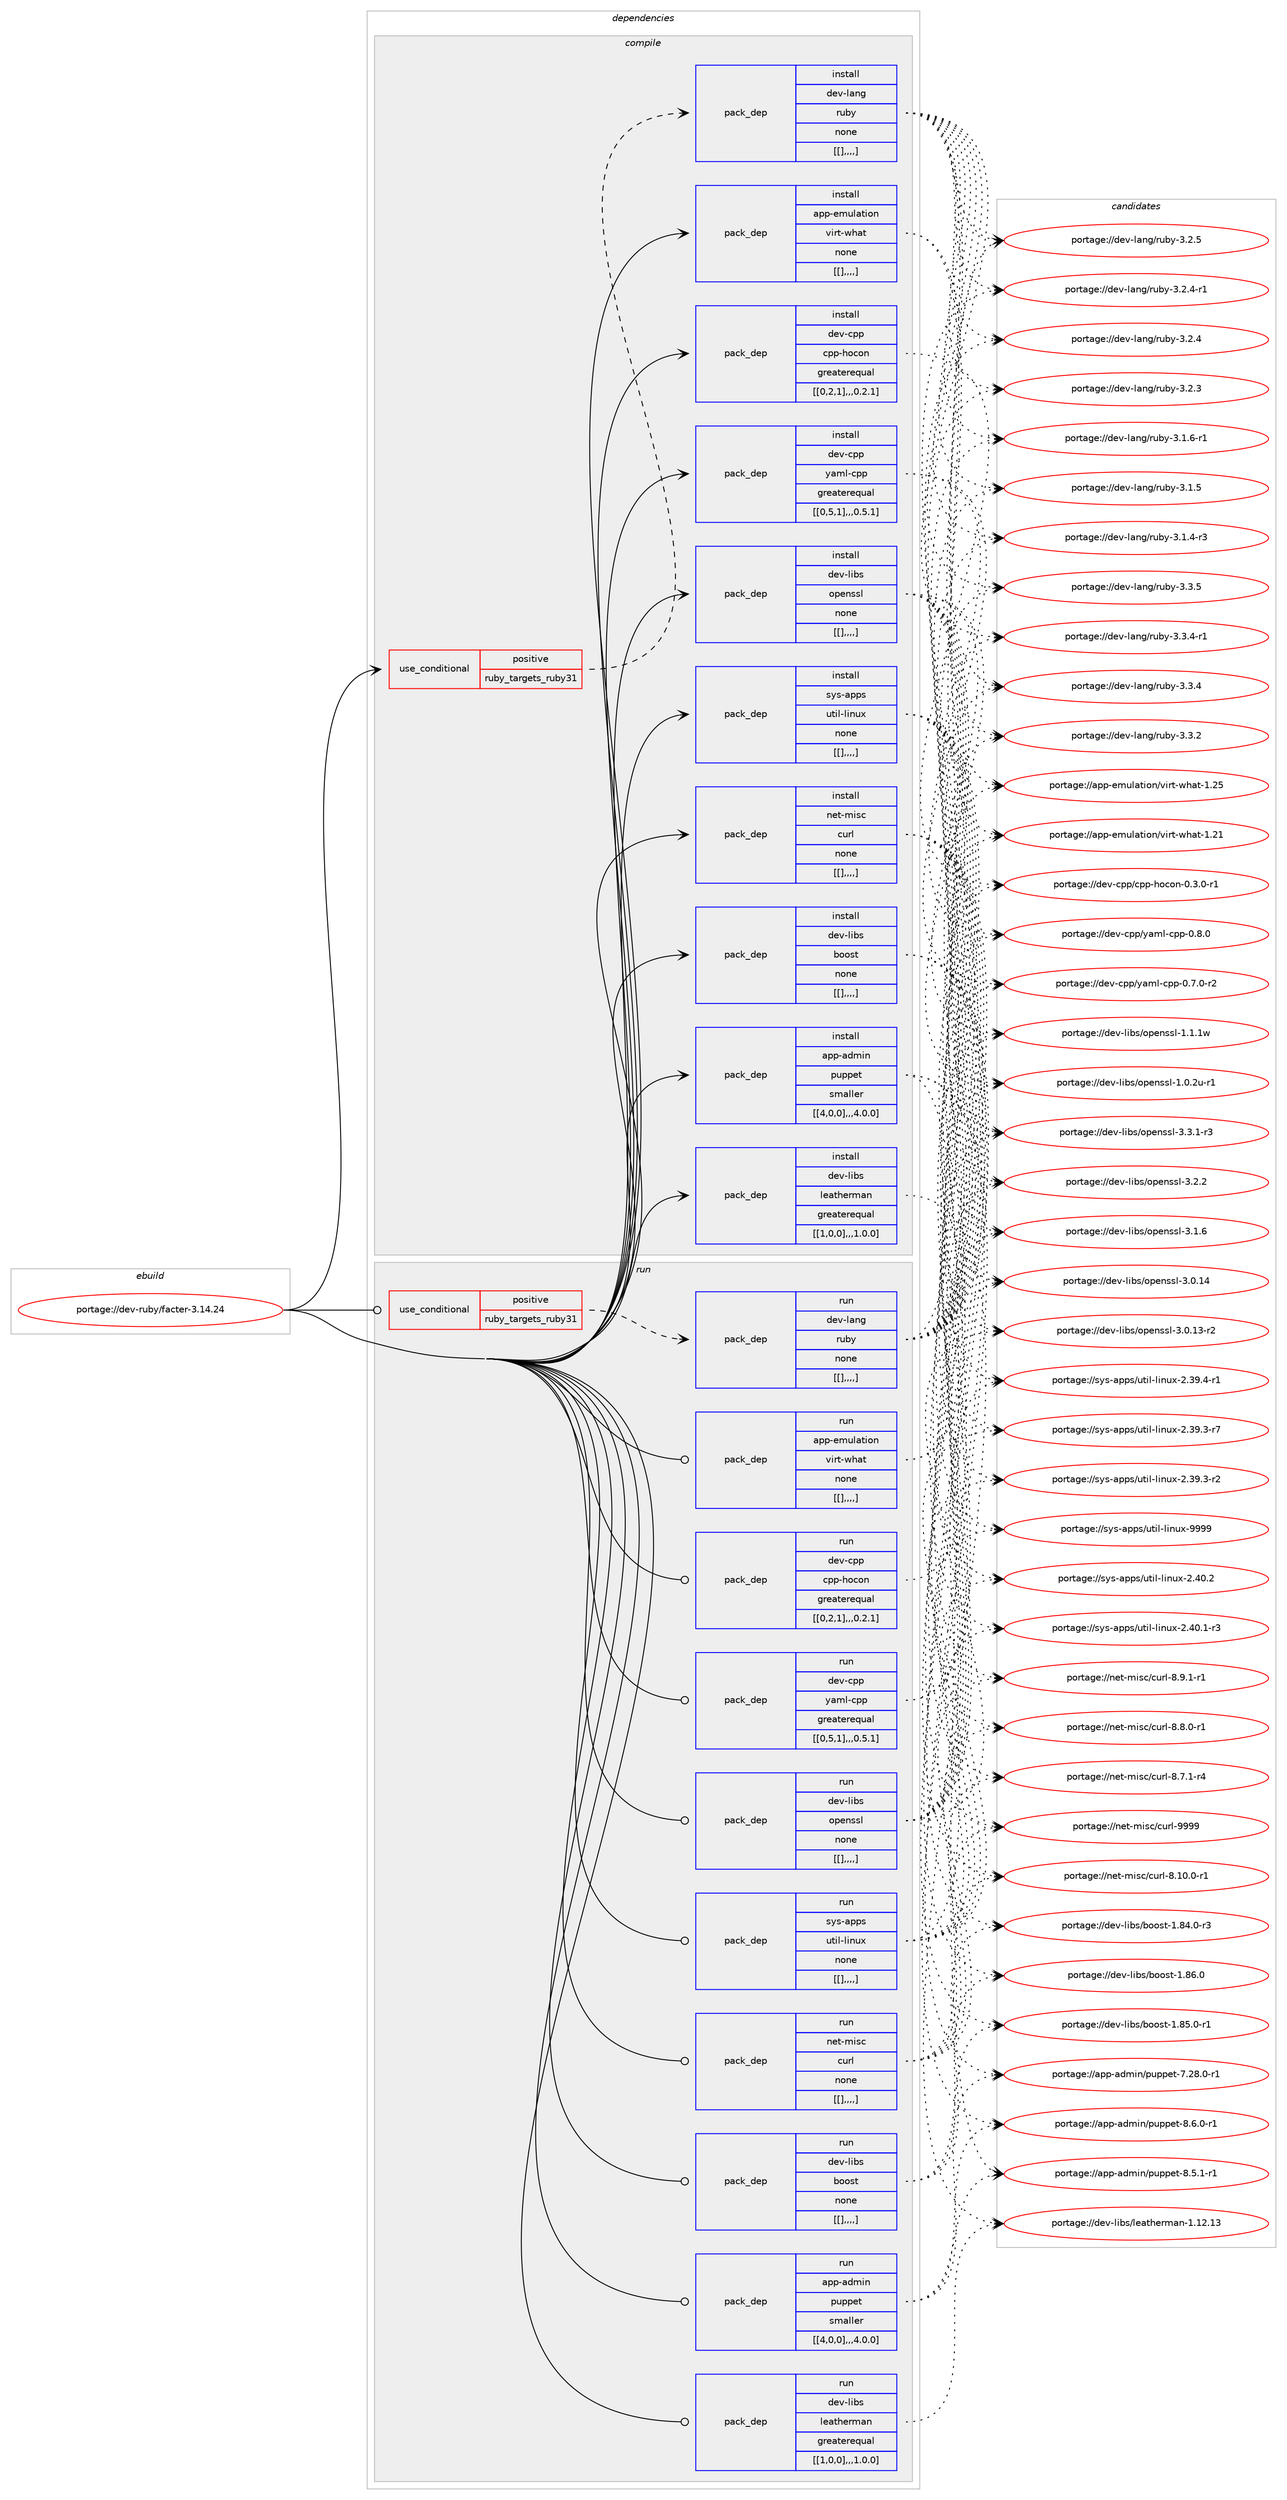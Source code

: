 digraph prolog {

# *************
# Graph options
# *************

newrank=true;
concentrate=true;
compound=true;
graph [rankdir=LR,fontname=Helvetica,fontsize=10,ranksep=1.5];#, ranksep=2.5, nodesep=0.2];
edge  [arrowhead=vee];
node  [fontname=Helvetica,fontsize=10];

# **********
# The ebuild
# **********

subgraph cluster_leftcol {
color=gray;
label=<<i>ebuild</i>>;
id [label="portage://dev-ruby/facter-3.14.24", color=red, width=4, href="../dev-ruby/facter-3.14.24.svg"];
}

# ****************
# The dependencies
# ****************

subgraph cluster_midcol {
color=gray;
label=<<i>dependencies</i>>;
subgraph cluster_compile {
fillcolor="#eeeeee";
style=filled;
label=<<i>compile</i>>;
subgraph cond48642 {
dependency185684 [label=<<TABLE BORDER="0" CELLBORDER="1" CELLSPACING="0" CELLPADDING="4"><TR><TD ROWSPAN="3" CELLPADDING="10">use_conditional</TD></TR><TR><TD>positive</TD></TR><TR><TD>ruby_targets_ruby31</TD></TR></TABLE>>, shape=none, color=red];
subgraph pack135735 {
dependency185685 [label=<<TABLE BORDER="0" CELLBORDER="1" CELLSPACING="0" CELLPADDING="4" WIDTH="220"><TR><TD ROWSPAN="6" CELLPADDING="30">pack_dep</TD></TR><TR><TD WIDTH="110">install</TD></TR><TR><TD>dev-lang</TD></TR><TR><TD>ruby</TD></TR><TR><TD>none</TD></TR><TR><TD>[[],,,,]</TD></TR></TABLE>>, shape=none, color=blue];
}
dependency185684:e -> dependency185685:w [weight=20,style="dashed",arrowhead="vee"];
}
id:e -> dependency185684:w [weight=20,style="solid",arrowhead="vee"];
subgraph pack135736 {
dependency185686 [label=<<TABLE BORDER="0" CELLBORDER="1" CELLSPACING="0" CELLPADDING="4" WIDTH="220"><TR><TD ROWSPAN="6" CELLPADDING="30">pack_dep</TD></TR><TR><TD WIDTH="110">install</TD></TR><TR><TD>app-emulation</TD></TR><TR><TD>virt-what</TD></TR><TR><TD>none</TD></TR><TR><TD>[[],,,,]</TD></TR></TABLE>>, shape=none, color=blue];
}
id:e -> dependency185686:w [weight=20,style="solid",arrowhead="vee"];
subgraph pack135737 {
dependency185687 [label=<<TABLE BORDER="0" CELLBORDER="1" CELLSPACING="0" CELLPADDING="4" WIDTH="220"><TR><TD ROWSPAN="6" CELLPADDING="30">pack_dep</TD></TR><TR><TD WIDTH="110">install</TD></TR><TR><TD>dev-cpp</TD></TR><TR><TD>cpp-hocon</TD></TR><TR><TD>greaterequal</TD></TR><TR><TD>[[0,2,1],,,0.2.1]</TD></TR></TABLE>>, shape=none, color=blue];
}
id:e -> dependency185687:w [weight=20,style="solid",arrowhead="vee"];
subgraph pack135738 {
dependency185688 [label=<<TABLE BORDER="0" CELLBORDER="1" CELLSPACING="0" CELLPADDING="4" WIDTH="220"><TR><TD ROWSPAN="6" CELLPADDING="30">pack_dep</TD></TR><TR><TD WIDTH="110">install</TD></TR><TR><TD>dev-cpp</TD></TR><TR><TD>yaml-cpp</TD></TR><TR><TD>greaterequal</TD></TR><TR><TD>[[0,5,1],,,0.5.1]</TD></TR></TABLE>>, shape=none, color=blue];
}
id:e -> dependency185688:w [weight=20,style="solid",arrowhead="vee"];
subgraph pack135739 {
dependency185689 [label=<<TABLE BORDER="0" CELLBORDER="1" CELLSPACING="0" CELLPADDING="4" WIDTH="220"><TR><TD ROWSPAN="6" CELLPADDING="30">pack_dep</TD></TR><TR><TD WIDTH="110">install</TD></TR><TR><TD>dev-libs</TD></TR><TR><TD>boost</TD></TR><TR><TD>none</TD></TR><TR><TD>[[],,,,]</TD></TR></TABLE>>, shape=none, color=blue];
}
id:e -> dependency185689:w [weight=20,style="solid",arrowhead="vee"];
subgraph pack135740 {
dependency185690 [label=<<TABLE BORDER="0" CELLBORDER="1" CELLSPACING="0" CELLPADDING="4" WIDTH="220"><TR><TD ROWSPAN="6" CELLPADDING="30">pack_dep</TD></TR><TR><TD WIDTH="110">install</TD></TR><TR><TD>dev-libs</TD></TR><TR><TD>leatherman</TD></TR><TR><TD>greaterequal</TD></TR><TR><TD>[[1,0,0],,,1.0.0]</TD></TR></TABLE>>, shape=none, color=blue];
}
id:e -> dependency185690:w [weight=20,style="solid",arrowhead="vee"];
subgraph pack135741 {
dependency185691 [label=<<TABLE BORDER="0" CELLBORDER="1" CELLSPACING="0" CELLPADDING="4" WIDTH="220"><TR><TD ROWSPAN="6" CELLPADDING="30">pack_dep</TD></TR><TR><TD WIDTH="110">install</TD></TR><TR><TD>dev-libs</TD></TR><TR><TD>openssl</TD></TR><TR><TD>none</TD></TR><TR><TD>[[],,,,]</TD></TR></TABLE>>, shape=none, color=blue];
}
id:e -> dependency185691:w [weight=20,style="solid",arrowhead="vee"];
subgraph pack135742 {
dependency185692 [label=<<TABLE BORDER="0" CELLBORDER="1" CELLSPACING="0" CELLPADDING="4" WIDTH="220"><TR><TD ROWSPAN="6" CELLPADDING="30">pack_dep</TD></TR><TR><TD WIDTH="110">install</TD></TR><TR><TD>net-misc</TD></TR><TR><TD>curl</TD></TR><TR><TD>none</TD></TR><TR><TD>[[],,,,]</TD></TR></TABLE>>, shape=none, color=blue];
}
id:e -> dependency185692:w [weight=20,style="solid",arrowhead="vee"];
subgraph pack135743 {
dependency185693 [label=<<TABLE BORDER="0" CELLBORDER="1" CELLSPACING="0" CELLPADDING="4" WIDTH="220"><TR><TD ROWSPAN="6" CELLPADDING="30">pack_dep</TD></TR><TR><TD WIDTH="110">install</TD></TR><TR><TD>sys-apps</TD></TR><TR><TD>util-linux</TD></TR><TR><TD>none</TD></TR><TR><TD>[[],,,,]</TD></TR></TABLE>>, shape=none, color=blue];
}
id:e -> dependency185693:w [weight=20,style="solid",arrowhead="vee"];
subgraph pack135744 {
dependency185694 [label=<<TABLE BORDER="0" CELLBORDER="1" CELLSPACING="0" CELLPADDING="4" WIDTH="220"><TR><TD ROWSPAN="6" CELLPADDING="30">pack_dep</TD></TR><TR><TD WIDTH="110">install</TD></TR><TR><TD>app-admin</TD></TR><TR><TD>puppet</TD></TR><TR><TD>smaller</TD></TR><TR><TD>[[4,0,0],,,4.0.0]</TD></TR></TABLE>>, shape=none, color=blue];
}
id:e -> dependency185694:w [weight=20,style="solid",arrowhead="vee"];
}
subgraph cluster_compileandrun {
fillcolor="#eeeeee";
style=filled;
label=<<i>compile and run</i>>;
}
subgraph cluster_run {
fillcolor="#eeeeee";
style=filled;
label=<<i>run</i>>;
subgraph cond48643 {
dependency185695 [label=<<TABLE BORDER="0" CELLBORDER="1" CELLSPACING="0" CELLPADDING="4"><TR><TD ROWSPAN="3" CELLPADDING="10">use_conditional</TD></TR><TR><TD>positive</TD></TR><TR><TD>ruby_targets_ruby31</TD></TR></TABLE>>, shape=none, color=red];
subgraph pack135745 {
dependency185696 [label=<<TABLE BORDER="0" CELLBORDER="1" CELLSPACING="0" CELLPADDING="4" WIDTH="220"><TR><TD ROWSPAN="6" CELLPADDING="30">pack_dep</TD></TR><TR><TD WIDTH="110">run</TD></TR><TR><TD>dev-lang</TD></TR><TR><TD>ruby</TD></TR><TR><TD>none</TD></TR><TR><TD>[[],,,,]</TD></TR></TABLE>>, shape=none, color=blue];
}
dependency185695:e -> dependency185696:w [weight=20,style="dashed",arrowhead="vee"];
}
id:e -> dependency185695:w [weight=20,style="solid",arrowhead="odot"];
subgraph pack135746 {
dependency185697 [label=<<TABLE BORDER="0" CELLBORDER="1" CELLSPACING="0" CELLPADDING="4" WIDTH="220"><TR><TD ROWSPAN="6" CELLPADDING="30">pack_dep</TD></TR><TR><TD WIDTH="110">run</TD></TR><TR><TD>app-emulation</TD></TR><TR><TD>virt-what</TD></TR><TR><TD>none</TD></TR><TR><TD>[[],,,,]</TD></TR></TABLE>>, shape=none, color=blue];
}
id:e -> dependency185697:w [weight=20,style="solid",arrowhead="odot"];
subgraph pack135747 {
dependency185698 [label=<<TABLE BORDER="0" CELLBORDER="1" CELLSPACING="0" CELLPADDING="4" WIDTH="220"><TR><TD ROWSPAN="6" CELLPADDING="30">pack_dep</TD></TR><TR><TD WIDTH="110">run</TD></TR><TR><TD>dev-cpp</TD></TR><TR><TD>cpp-hocon</TD></TR><TR><TD>greaterequal</TD></TR><TR><TD>[[0,2,1],,,0.2.1]</TD></TR></TABLE>>, shape=none, color=blue];
}
id:e -> dependency185698:w [weight=20,style="solid",arrowhead="odot"];
subgraph pack135748 {
dependency185699 [label=<<TABLE BORDER="0" CELLBORDER="1" CELLSPACING="0" CELLPADDING="4" WIDTH="220"><TR><TD ROWSPAN="6" CELLPADDING="30">pack_dep</TD></TR><TR><TD WIDTH="110">run</TD></TR><TR><TD>dev-cpp</TD></TR><TR><TD>yaml-cpp</TD></TR><TR><TD>greaterequal</TD></TR><TR><TD>[[0,5,1],,,0.5.1]</TD></TR></TABLE>>, shape=none, color=blue];
}
id:e -> dependency185699:w [weight=20,style="solid",arrowhead="odot"];
subgraph pack135749 {
dependency185700 [label=<<TABLE BORDER="0" CELLBORDER="1" CELLSPACING="0" CELLPADDING="4" WIDTH="220"><TR><TD ROWSPAN="6" CELLPADDING="30">pack_dep</TD></TR><TR><TD WIDTH="110">run</TD></TR><TR><TD>dev-libs</TD></TR><TR><TD>boost</TD></TR><TR><TD>none</TD></TR><TR><TD>[[],,,,]</TD></TR></TABLE>>, shape=none, color=blue];
}
id:e -> dependency185700:w [weight=20,style="solid",arrowhead="odot"];
subgraph pack135750 {
dependency185701 [label=<<TABLE BORDER="0" CELLBORDER="1" CELLSPACING="0" CELLPADDING="4" WIDTH="220"><TR><TD ROWSPAN="6" CELLPADDING="30">pack_dep</TD></TR><TR><TD WIDTH="110">run</TD></TR><TR><TD>dev-libs</TD></TR><TR><TD>leatherman</TD></TR><TR><TD>greaterequal</TD></TR><TR><TD>[[1,0,0],,,1.0.0]</TD></TR></TABLE>>, shape=none, color=blue];
}
id:e -> dependency185701:w [weight=20,style="solid",arrowhead="odot"];
subgraph pack135751 {
dependency185702 [label=<<TABLE BORDER="0" CELLBORDER="1" CELLSPACING="0" CELLPADDING="4" WIDTH="220"><TR><TD ROWSPAN="6" CELLPADDING="30">pack_dep</TD></TR><TR><TD WIDTH="110">run</TD></TR><TR><TD>dev-libs</TD></TR><TR><TD>openssl</TD></TR><TR><TD>none</TD></TR><TR><TD>[[],,,,]</TD></TR></TABLE>>, shape=none, color=blue];
}
id:e -> dependency185702:w [weight=20,style="solid",arrowhead="odot"];
subgraph pack135752 {
dependency185703 [label=<<TABLE BORDER="0" CELLBORDER="1" CELLSPACING="0" CELLPADDING="4" WIDTH="220"><TR><TD ROWSPAN="6" CELLPADDING="30">pack_dep</TD></TR><TR><TD WIDTH="110">run</TD></TR><TR><TD>net-misc</TD></TR><TR><TD>curl</TD></TR><TR><TD>none</TD></TR><TR><TD>[[],,,,]</TD></TR></TABLE>>, shape=none, color=blue];
}
id:e -> dependency185703:w [weight=20,style="solid",arrowhead="odot"];
subgraph pack135753 {
dependency185704 [label=<<TABLE BORDER="0" CELLBORDER="1" CELLSPACING="0" CELLPADDING="4" WIDTH="220"><TR><TD ROWSPAN="6" CELLPADDING="30">pack_dep</TD></TR><TR><TD WIDTH="110">run</TD></TR><TR><TD>sys-apps</TD></TR><TR><TD>util-linux</TD></TR><TR><TD>none</TD></TR><TR><TD>[[],,,,]</TD></TR></TABLE>>, shape=none, color=blue];
}
id:e -> dependency185704:w [weight=20,style="solid",arrowhead="odot"];
subgraph pack135754 {
dependency185705 [label=<<TABLE BORDER="0" CELLBORDER="1" CELLSPACING="0" CELLPADDING="4" WIDTH="220"><TR><TD ROWSPAN="6" CELLPADDING="30">pack_dep</TD></TR><TR><TD WIDTH="110">run</TD></TR><TR><TD>app-admin</TD></TR><TR><TD>puppet</TD></TR><TR><TD>smaller</TD></TR><TR><TD>[[4,0,0],,,4.0.0]</TD></TR></TABLE>>, shape=none, color=blue];
}
id:e -> dependency185705:w [weight=20,style="solid",arrowhead="odot"];
}
}

# **************
# The candidates
# **************

subgraph cluster_choices {
rank=same;
color=gray;
label=<<i>candidates</i>>;

subgraph choice135735 {
color=black;
nodesep=1;
choice10010111845108971101034711411798121455146514653 [label="portage://dev-lang/ruby-3.3.5", color=red, width=4,href="../dev-lang/ruby-3.3.5.svg"];
choice100101118451089711010347114117981214551465146524511449 [label="portage://dev-lang/ruby-3.3.4-r1", color=red, width=4,href="../dev-lang/ruby-3.3.4-r1.svg"];
choice10010111845108971101034711411798121455146514652 [label="portage://dev-lang/ruby-3.3.4", color=red, width=4,href="../dev-lang/ruby-3.3.4.svg"];
choice10010111845108971101034711411798121455146514650 [label="portage://dev-lang/ruby-3.3.2", color=red, width=4,href="../dev-lang/ruby-3.3.2.svg"];
choice10010111845108971101034711411798121455146504653 [label="portage://dev-lang/ruby-3.2.5", color=red, width=4,href="../dev-lang/ruby-3.2.5.svg"];
choice100101118451089711010347114117981214551465046524511449 [label="portage://dev-lang/ruby-3.2.4-r1", color=red, width=4,href="../dev-lang/ruby-3.2.4-r1.svg"];
choice10010111845108971101034711411798121455146504652 [label="portage://dev-lang/ruby-3.2.4", color=red, width=4,href="../dev-lang/ruby-3.2.4.svg"];
choice10010111845108971101034711411798121455146504651 [label="portage://dev-lang/ruby-3.2.3", color=red, width=4,href="../dev-lang/ruby-3.2.3.svg"];
choice100101118451089711010347114117981214551464946544511449 [label="portage://dev-lang/ruby-3.1.6-r1", color=red, width=4,href="../dev-lang/ruby-3.1.6-r1.svg"];
choice10010111845108971101034711411798121455146494653 [label="portage://dev-lang/ruby-3.1.5", color=red, width=4,href="../dev-lang/ruby-3.1.5.svg"];
choice100101118451089711010347114117981214551464946524511451 [label="portage://dev-lang/ruby-3.1.4-r3", color=red, width=4,href="../dev-lang/ruby-3.1.4-r3.svg"];
dependency185685:e -> choice10010111845108971101034711411798121455146514653:w [style=dotted,weight="100"];
dependency185685:e -> choice100101118451089711010347114117981214551465146524511449:w [style=dotted,weight="100"];
dependency185685:e -> choice10010111845108971101034711411798121455146514652:w [style=dotted,weight="100"];
dependency185685:e -> choice10010111845108971101034711411798121455146514650:w [style=dotted,weight="100"];
dependency185685:e -> choice10010111845108971101034711411798121455146504653:w [style=dotted,weight="100"];
dependency185685:e -> choice100101118451089711010347114117981214551465046524511449:w [style=dotted,weight="100"];
dependency185685:e -> choice10010111845108971101034711411798121455146504652:w [style=dotted,weight="100"];
dependency185685:e -> choice10010111845108971101034711411798121455146504651:w [style=dotted,weight="100"];
dependency185685:e -> choice100101118451089711010347114117981214551464946544511449:w [style=dotted,weight="100"];
dependency185685:e -> choice10010111845108971101034711411798121455146494653:w [style=dotted,weight="100"];
dependency185685:e -> choice100101118451089711010347114117981214551464946524511451:w [style=dotted,weight="100"];
}
subgraph choice135736 {
color=black;
nodesep=1;
choice9711211245101109117108971161051111104711810511411645119104971164549465053 [label="portage://app-emulation/virt-what-1.25", color=red, width=4,href="../app-emulation/virt-what-1.25.svg"];
choice9711211245101109117108971161051111104711810511411645119104971164549465049 [label="portage://app-emulation/virt-what-1.21", color=red, width=4,href="../app-emulation/virt-what-1.21.svg"];
dependency185686:e -> choice9711211245101109117108971161051111104711810511411645119104971164549465053:w [style=dotted,weight="100"];
dependency185686:e -> choice9711211245101109117108971161051111104711810511411645119104971164549465049:w [style=dotted,weight="100"];
}
subgraph choice135737 {
color=black;
nodesep=1;
choice1001011184599112112479911211245104111991111104548465146484511449 [label="portage://dev-cpp/cpp-hocon-0.3.0-r1", color=red, width=4,href="../dev-cpp/cpp-hocon-0.3.0-r1.svg"];
dependency185687:e -> choice1001011184599112112479911211245104111991111104548465146484511449:w [style=dotted,weight="100"];
}
subgraph choice135738 {
color=black;
nodesep=1;
choice100101118459911211247121971091084599112112454846564648 [label="portage://dev-cpp/yaml-cpp-0.8.0", color=red, width=4,href="../dev-cpp/yaml-cpp-0.8.0.svg"];
choice1001011184599112112471219710910845991121124548465546484511450 [label="portage://dev-cpp/yaml-cpp-0.7.0-r2", color=red, width=4,href="../dev-cpp/yaml-cpp-0.7.0-r2.svg"];
dependency185688:e -> choice100101118459911211247121971091084599112112454846564648:w [style=dotted,weight="100"];
dependency185688:e -> choice1001011184599112112471219710910845991121124548465546484511450:w [style=dotted,weight="100"];
}
subgraph choice135739 {
color=black;
nodesep=1;
choice1001011184510810598115479811111111511645494656544648 [label="portage://dev-libs/boost-1.86.0", color=red, width=4,href="../dev-libs/boost-1.86.0.svg"];
choice10010111845108105981154798111111115116454946565346484511449 [label="portage://dev-libs/boost-1.85.0-r1", color=red, width=4,href="../dev-libs/boost-1.85.0-r1.svg"];
choice10010111845108105981154798111111115116454946565246484511451 [label="portage://dev-libs/boost-1.84.0-r3", color=red, width=4,href="../dev-libs/boost-1.84.0-r3.svg"];
dependency185689:e -> choice1001011184510810598115479811111111511645494656544648:w [style=dotted,weight="100"];
dependency185689:e -> choice10010111845108105981154798111111115116454946565346484511449:w [style=dotted,weight="100"];
dependency185689:e -> choice10010111845108105981154798111111115116454946565246484511451:w [style=dotted,weight="100"];
}
subgraph choice135740 {
color=black;
nodesep=1;
choice10010111845108105981154710810197116104101114109971104549464950464951 [label="portage://dev-libs/leatherman-1.12.13", color=red, width=4,href="../dev-libs/leatherman-1.12.13.svg"];
dependency185690:e -> choice10010111845108105981154710810197116104101114109971104549464950464951:w [style=dotted,weight="100"];
}
subgraph choice135741 {
color=black;
nodesep=1;
choice1001011184510810598115471111121011101151151084551465146494511451 [label="portage://dev-libs/openssl-3.3.1-r3", color=red, width=4,href="../dev-libs/openssl-3.3.1-r3.svg"];
choice100101118451081059811547111112101110115115108455146504650 [label="portage://dev-libs/openssl-3.2.2", color=red, width=4,href="../dev-libs/openssl-3.2.2.svg"];
choice100101118451081059811547111112101110115115108455146494654 [label="portage://dev-libs/openssl-3.1.6", color=red, width=4,href="../dev-libs/openssl-3.1.6.svg"];
choice10010111845108105981154711111210111011511510845514648464952 [label="portage://dev-libs/openssl-3.0.14", color=red, width=4,href="../dev-libs/openssl-3.0.14.svg"];
choice100101118451081059811547111112101110115115108455146484649514511450 [label="portage://dev-libs/openssl-3.0.13-r2", color=red, width=4,href="../dev-libs/openssl-3.0.13-r2.svg"];
choice100101118451081059811547111112101110115115108454946494649119 [label="portage://dev-libs/openssl-1.1.1w", color=red, width=4,href="../dev-libs/openssl-1.1.1w.svg"];
choice1001011184510810598115471111121011101151151084549464846501174511449 [label="portage://dev-libs/openssl-1.0.2u-r1", color=red, width=4,href="../dev-libs/openssl-1.0.2u-r1.svg"];
dependency185691:e -> choice1001011184510810598115471111121011101151151084551465146494511451:w [style=dotted,weight="100"];
dependency185691:e -> choice100101118451081059811547111112101110115115108455146504650:w [style=dotted,weight="100"];
dependency185691:e -> choice100101118451081059811547111112101110115115108455146494654:w [style=dotted,weight="100"];
dependency185691:e -> choice10010111845108105981154711111210111011511510845514648464952:w [style=dotted,weight="100"];
dependency185691:e -> choice100101118451081059811547111112101110115115108455146484649514511450:w [style=dotted,weight="100"];
dependency185691:e -> choice100101118451081059811547111112101110115115108454946494649119:w [style=dotted,weight="100"];
dependency185691:e -> choice1001011184510810598115471111121011101151151084549464846501174511449:w [style=dotted,weight="100"];
}
subgraph choice135742 {
color=black;
nodesep=1;
choice110101116451091051159947991171141084557575757 [label="portage://net-misc/curl-9999", color=red, width=4,href="../net-misc/curl-9999.svg"];
choice11010111645109105115994799117114108455646494846484511449 [label="portage://net-misc/curl-8.10.0-r1", color=red, width=4,href="../net-misc/curl-8.10.0-r1.svg"];
choice110101116451091051159947991171141084556465746494511449 [label="portage://net-misc/curl-8.9.1-r1", color=red, width=4,href="../net-misc/curl-8.9.1-r1.svg"];
choice110101116451091051159947991171141084556465646484511449 [label="portage://net-misc/curl-8.8.0-r1", color=red, width=4,href="../net-misc/curl-8.8.0-r1.svg"];
choice110101116451091051159947991171141084556465546494511452 [label="portage://net-misc/curl-8.7.1-r4", color=red, width=4,href="../net-misc/curl-8.7.1-r4.svg"];
dependency185692:e -> choice110101116451091051159947991171141084557575757:w [style=dotted,weight="100"];
dependency185692:e -> choice11010111645109105115994799117114108455646494846484511449:w [style=dotted,weight="100"];
dependency185692:e -> choice110101116451091051159947991171141084556465746494511449:w [style=dotted,weight="100"];
dependency185692:e -> choice110101116451091051159947991171141084556465646484511449:w [style=dotted,weight="100"];
dependency185692:e -> choice110101116451091051159947991171141084556465546494511452:w [style=dotted,weight="100"];
}
subgraph choice135743 {
color=black;
nodesep=1;
choice115121115459711211211547117116105108451081051101171204557575757 [label="portage://sys-apps/util-linux-9999", color=red, width=4,href="../sys-apps/util-linux-9999.svg"];
choice1151211154597112112115471171161051084510810511011712045504652484650 [label="portage://sys-apps/util-linux-2.40.2", color=red, width=4,href="../sys-apps/util-linux-2.40.2.svg"];
choice11512111545971121121154711711610510845108105110117120455046524846494511451 [label="portage://sys-apps/util-linux-2.40.1-r3", color=red, width=4,href="../sys-apps/util-linux-2.40.1-r3.svg"];
choice11512111545971121121154711711610510845108105110117120455046515746524511449 [label="portage://sys-apps/util-linux-2.39.4-r1", color=red, width=4,href="../sys-apps/util-linux-2.39.4-r1.svg"];
choice11512111545971121121154711711610510845108105110117120455046515746514511455 [label="portage://sys-apps/util-linux-2.39.3-r7", color=red, width=4,href="../sys-apps/util-linux-2.39.3-r7.svg"];
choice11512111545971121121154711711610510845108105110117120455046515746514511450 [label="portage://sys-apps/util-linux-2.39.3-r2", color=red, width=4,href="../sys-apps/util-linux-2.39.3-r2.svg"];
dependency185693:e -> choice115121115459711211211547117116105108451081051101171204557575757:w [style=dotted,weight="100"];
dependency185693:e -> choice1151211154597112112115471171161051084510810511011712045504652484650:w [style=dotted,weight="100"];
dependency185693:e -> choice11512111545971121121154711711610510845108105110117120455046524846494511451:w [style=dotted,weight="100"];
dependency185693:e -> choice11512111545971121121154711711610510845108105110117120455046515746524511449:w [style=dotted,weight="100"];
dependency185693:e -> choice11512111545971121121154711711610510845108105110117120455046515746514511455:w [style=dotted,weight="100"];
dependency185693:e -> choice11512111545971121121154711711610510845108105110117120455046515746514511450:w [style=dotted,weight="100"];
}
subgraph choice135744 {
color=black;
nodesep=1;
choice971121124597100109105110471121171121121011164556465446484511449 [label="portage://app-admin/puppet-8.6.0-r1", color=red, width=4,href="../app-admin/puppet-8.6.0-r1.svg"];
choice971121124597100109105110471121171121121011164556465346494511449 [label="portage://app-admin/puppet-8.5.1-r1", color=red, width=4,href="../app-admin/puppet-8.5.1-r1.svg"];
choice97112112459710010910511047112117112112101116455546505646484511449 [label="portage://app-admin/puppet-7.28.0-r1", color=red, width=4,href="../app-admin/puppet-7.28.0-r1.svg"];
dependency185694:e -> choice971121124597100109105110471121171121121011164556465446484511449:w [style=dotted,weight="100"];
dependency185694:e -> choice971121124597100109105110471121171121121011164556465346494511449:w [style=dotted,weight="100"];
dependency185694:e -> choice97112112459710010910511047112117112112101116455546505646484511449:w [style=dotted,weight="100"];
}
subgraph choice135745 {
color=black;
nodesep=1;
choice10010111845108971101034711411798121455146514653 [label="portage://dev-lang/ruby-3.3.5", color=red, width=4,href="../dev-lang/ruby-3.3.5.svg"];
choice100101118451089711010347114117981214551465146524511449 [label="portage://dev-lang/ruby-3.3.4-r1", color=red, width=4,href="../dev-lang/ruby-3.3.4-r1.svg"];
choice10010111845108971101034711411798121455146514652 [label="portage://dev-lang/ruby-3.3.4", color=red, width=4,href="../dev-lang/ruby-3.3.4.svg"];
choice10010111845108971101034711411798121455146514650 [label="portage://dev-lang/ruby-3.3.2", color=red, width=4,href="../dev-lang/ruby-3.3.2.svg"];
choice10010111845108971101034711411798121455146504653 [label="portage://dev-lang/ruby-3.2.5", color=red, width=4,href="../dev-lang/ruby-3.2.5.svg"];
choice100101118451089711010347114117981214551465046524511449 [label="portage://dev-lang/ruby-3.2.4-r1", color=red, width=4,href="../dev-lang/ruby-3.2.4-r1.svg"];
choice10010111845108971101034711411798121455146504652 [label="portage://dev-lang/ruby-3.2.4", color=red, width=4,href="../dev-lang/ruby-3.2.4.svg"];
choice10010111845108971101034711411798121455146504651 [label="portage://dev-lang/ruby-3.2.3", color=red, width=4,href="../dev-lang/ruby-3.2.3.svg"];
choice100101118451089711010347114117981214551464946544511449 [label="portage://dev-lang/ruby-3.1.6-r1", color=red, width=4,href="../dev-lang/ruby-3.1.6-r1.svg"];
choice10010111845108971101034711411798121455146494653 [label="portage://dev-lang/ruby-3.1.5", color=red, width=4,href="../dev-lang/ruby-3.1.5.svg"];
choice100101118451089711010347114117981214551464946524511451 [label="portage://dev-lang/ruby-3.1.4-r3", color=red, width=4,href="../dev-lang/ruby-3.1.4-r3.svg"];
dependency185696:e -> choice10010111845108971101034711411798121455146514653:w [style=dotted,weight="100"];
dependency185696:e -> choice100101118451089711010347114117981214551465146524511449:w [style=dotted,weight="100"];
dependency185696:e -> choice10010111845108971101034711411798121455146514652:w [style=dotted,weight="100"];
dependency185696:e -> choice10010111845108971101034711411798121455146514650:w [style=dotted,weight="100"];
dependency185696:e -> choice10010111845108971101034711411798121455146504653:w [style=dotted,weight="100"];
dependency185696:e -> choice100101118451089711010347114117981214551465046524511449:w [style=dotted,weight="100"];
dependency185696:e -> choice10010111845108971101034711411798121455146504652:w [style=dotted,weight="100"];
dependency185696:e -> choice10010111845108971101034711411798121455146504651:w [style=dotted,weight="100"];
dependency185696:e -> choice100101118451089711010347114117981214551464946544511449:w [style=dotted,weight="100"];
dependency185696:e -> choice10010111845108971101034711411798121455146494653:w [style=dotted,weight="100"];
dependency185696:e -> choice100101118451089711010347114117981214551464946524511451:w [style=dotted,weight="100"];
}
subgraph choice135746 {
color=black;
nodesep=1;
choice9711211245101109117108971161051111104711810511411645119104971164549465053 [label="portage://app-emulation/virt-what-1.25", color=red, width=4,href="../app-emulation/virt-what-1.25.svg"];
choice9711211245101109117108971161051111104711810511411645119104971164549465049 [label="portage://app-emulation/virt-what-1.21", color=red, width=4,href="../app-emulation/virt-what-1.21.svg"];
dependency185697:e -> choice9711211245101109117108971161051111104711810511411645119104971164549465053:w [style=dotted,weight="100"];
dependency185697:e -> choice9711211245101109117108971161051111104711810511411645119104971164549465049:w [style=dotted,weight="100"];
}
subgraph choice135747 {
color=black;
nodesep=1;
choice1001011184599112112479911211245104111991111104548465146484511449 [label="portage://dev-cpp/cpp-hocon-0.3.0-r1", color=red, width=4,href="../dev-cpp/cpp-hocon-0.3.0-r1.svg"];
dependency185698:e -> choice1001011184599112112479911211245104111991111104548465146484511449:w [style=dotted,weight="100"];
}
subgraph choice135748 {
color=black;
nodesep=1;
choice100101118459911211247121971091084599112112454846564648 [label="portage://dev-cpp/yaml-cpp-0.8.0", color=red, width=4,href="../dev-cpp/yaml-cpp-0.8.0.svg"];
choice1001011184599112112471219710910845991121124548465546484511450 [label="portage://dev-cpp/yaml-cpp-0.7.0-r2", color=red, width=4,href="../dev-cpp/yaml-cpp-0.7.0-r2.svg"];
dependency185699:e -> choice100101118459911211247121971091084599112112454846564648:w [style=dotted,weight="100"];
dependency185699:e -> choice1001011184599112112471219710910845991121124548465546484511450:w [style=dotted,weight="100"];
}
subgraph choice135749 {
color=black;
nodesep=1;
choice1001011184510810598115479811111111511645494656544648 [label="portage://dev-libs/boost-1.86.0", color=red, width=4,href="../dev-libs/boost-1.86.0.svg"];
choice10010111845108105981154798111111115116454946565346484511449 [label="portage://dev-libs/boost-1.85.0-r1", color=red, width=4,href="../dev-libs/boost-1.85.0-r1.svg"];
choice10010111845108105981154798111111115116454946565246484511451 [label="portage://dev-libs/boost-1.84.0-r3", color=red, width=4,href="../dev-libs/boost-1.84.0-r3.svg"];
dependency185700:e -> choice1001011184510810598115479811111111511645494656544648:w [style=dotted,weight="100"];
dependency185700:e -> choice10010111845108105981154798111111115116454946565346484511449:w [style=dotted,weight="100"];
dependency185700:e -> choice10010111845108105981154798111111115116454946565246484511451:w [style=dotted,weight="100"];
}
subgraph choice135750 {
color=black;
nodesep=1;
choice10010111845108105981154710810197116104101114109971104549464950464951 [label="portage://dev-libs/leatherman-1.12.13", color=red, width=4,href="../dev-libs/leatherman-1.12.13.svg"];
dependency185701:e -> choice10010111845108105981154710810197116104101114109971104549464950464951:w [style=dotted,weight="100"];
}
subgraph choice135751 {
color=black;
nodesep=1;
choice1001011184510810598115471111121011101151151084551465146494511451 [label="portage://dev-libs/openssl-3.3.1-r3", color=red, width=4,href="../dev-libs/openssl-3.3.1-r3.svg"];
choice100101118451081059811547111112101110115115108455146504650 [label="portage://dev-libs/openssl-3.2.2", color=red, width=4,href="../dev-libs/openssl-3.2.2.svg"];
choice100101118451081059811547111112101110115115108455146494654 [label="portage://dev-libs/openssl-3.1.6", color=red, width=4,href="../dev-libs/openssl-3.1.6.svg"];
choice10010111845108105981154711111210111011511510845514648464952 [label="portage://dev-libs/openssl-3.0.14", color=red, width=4,href="../dev-libs/openssl-3.0.14.svg"];
choice100101118451081059811547111112101110115115108455146484649514511450 [label="portage://dev-libs/openssl-3.0.13-r2", color=red, width=4,href="../dev-libs/openssl-3.0.13-r2.svg"];
choice100101118451081059811547111112101110115115108454946494649119 [label="portage://dev-libs/openssl-1.1.1w", color=red, width=4,href="../dev-libs/openssl-1.1.1w.svg"];
choice1001011184510810598115471111121011101151151084549464846501174511449 [label="portage://dev-libs/openssl-1.0.2u-r1", color=red, width=4,href="../dev-libs/openssl-1.0.2u-r1.svg"];
dependency185702:e -> choice1001011184510810598115471111121011101151151084551465146494511451:w [style=dotted,weight="100"];
dependency185702:e -> choice100101118451081059811547111112101110115115108455146504650:w [style=dotted,weight="100"];
dependency185702:e -> choice100101118451081059811547111112101110115115108455146494654:w [style=dotted,weight="100"];
dependency185702:e -> choice10010111845108105981154711111210111011511510845514648464952:w [style=dotted,weight="100"];
dependency185702:e -> choice100101118451081059811547111112101110115115108455146484649514511450:w [style=dotted,weight="100"];
dependency185702:e -> choice100101118451081059811547111112101110115115108454946494649119:w [style=dotted,weight="100"];
dependency185702:e -> choice1001011184510810598115471111121011101151151084549464846501174511449:w [style=dotted,weight="100"];
}
subgraph choice135752 {
color=black;
nodesep=1;
choice110101116451091051159947991171141084557575757 [label="portage://net-misc/curl-9999", color=red, width=4,href="../net-misc/curl-9999.svg"];
choice11010111645109105115994799117114108455646494846484511449 [label="portage://net-misc/curl-8.10.0-r1", color=red, width=4,href="../net-misc/curl-8.10.0-r1.svg"];
choice110101116451091051159947991171141084556465746494511449 [label="portage://net-misc/curl-8.9.1-r1", color=red, width=4,href="../net-misc/curl-8.9.1-r1.svg"];
choice110101116451091051159947991171141084556465646484511449 [label="portage://net-misc/curl-8.8.0-r1", color=red, width=4,href="../net-misc/curl-8.8.0-r1.svg"];
choice110101116451091051159947991171141084556465546494511452 [label="portage://net-misc/curl-8.7.1-r4", color=red, width=4,href="../net-misc/curl-8.7.1-r4.svg"];
dependency185703:e -> choice110101116451091051159947991171141084557575757:w [style=dotted,weight="100"];
dependency185703:e -> choice11010111645109105115994799117114108455646494846484511449:w [style=dotted,weight="100"];
dependency185703:e -> choice110101116451091051159947991171141084556465746494511449:w [style=dotted,weight="100"];
dependency185703:e -> choice110101116451091051159947991171141084556465646484511449:w [style=dotted,weight="100"];
dependency185703:e -> choice110101116451091051159947991171141084556465546494511452:w [style=dotted,weight="100"];
}
subgraph choice135753 {
color=black;
nodesep=1;
choice115121115459711211211547117116105108451081051101171204557575757 [label="portage://sys-apps/util-linux-9999", color=red, width=4,href="../sys-apps/util-linux-9999.svg"];
choice1151211154597112112115471171161051084510810511011712045504652484650 [label="portage://sys-apps/util-linux-2.40.2", color=red, width=4,href="../sys-apps/util-linux-2.40.2.svg"];
choice11512111545971121121154711711610510845108105110117120455046524846494511451 [label="portage://sys-apps/util-linux-2.40.1-r3", color=red, width=4,href="../sys-apps/util-linux-2.40.1-r3.svg"];
choice11512111545971121121154711711610510845108105110117120455046515746524511449 [label="portage://sys-apps/util-linux-2.39.4-r1", color=red, width=4,href="../sys-apps/util-linux-2.39.4-r1.svg"];
choice11512111545971121121154711711610510845108105110117120455046515746514511455 [label="portage://sys-apps/util-linux-2.39.3-r7", color=red, width=4,href="../sys-apps/util-linux-2.39.3-r7.svg"];
choice11512111545971121121154711711610510845108105110117120455046515746514511450 [label="portage://sys-apps/util-linux-2.39.3-r2", color=red, width=4,href="../sys-apps/util-linux-2.39.3-r2.svg"];
dependency185704:e -> choice115121115459711211211547117116105108451081051101171204557575757:w [style=dotted,weight="100"];
dependency185704:e -> choice1151211154597112112115471171161051084510810511011712045504652484650:w [style=dotted,weight="100"];
dependency185704:e -> choice11512111545971121121154711711610510845108105110117120455046524846494511451:w [style=dotted,weight="100"];
dependency185704:e -> choice11512111545971121121154711711610510845108105110117120455046515746524511449:w [style=dotted,weight="100"];
dependency185704:e -> choice11512111545971121121154711711610510845108105110117120455046515746514511455:w [style=dotted,weight="100"];
dependency185704:e -> choice11512111545971121121154711711610510845108105110117120455046515746514511450:w [style=dotted,weight="100"];
}
subgraph choice135754 {
color=black;
nodesep=1;
choice971121124597100109105110471121171121121011164556465446484511449 [label="portage://app-admin/puppet-8.6.0-r1", color=red, width=4,href="../app-admin/puppet-8.6.0-r1.svg"];
choice971121124597100109105110471121171121121011164556465346494511449 [label="portage://app-admin/puppet-8.5.1-r1", color=red, width=4,href="../app-admin/puppet-8.5.1-r1.svg"];
choice97112112459710010910511047112117112112101116455546505646484511449 [label="portage://app-admin/puppet-7.28.0-r1", color=red, width=4,href="../app-admin/puppet-7.28.0-r1.svg"];
dependency185705:e -> choice971121124597100109105110471121171121121011164556465446484511449:w [style=dotted,weight="100"];
dependency185705:e -> choice971121124597100109105110471121171121121011164556465346494511449:w [style=dotted,weight="100"];
dependency185705:e -> choice97112112459710010910511047112117112112101116455546505646484511449:w [style=dotted,weight="100"];
}
}

}
